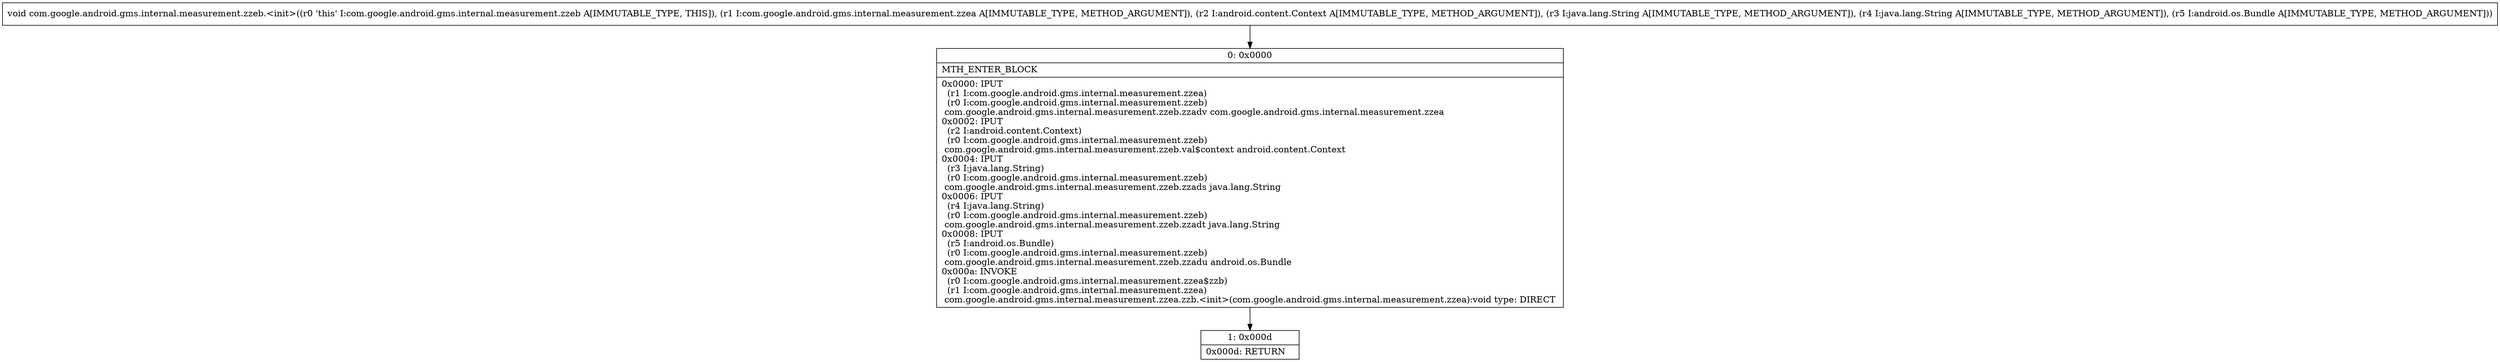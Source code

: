 digraph "CFG forcom.google.android.gms.internal.measurement.zzeb.\<init\>(Lcom\/google\/android\/gms\/internal\/measurement\/zzea;Landroid\/content\/Context;Ljava\/lang\/String;Ljava\/lang\/String;Landroid\/os\/Bundle;)V" {
Node_0 [shape=record,label="{0\:\ 0x0000|MTH_ENTER_BLOCK\l|0x0000: IPUT  \l  (r1 I:com.google.android.gms.internal.measurement.zzea)\l  (r0 I:com.google.android.gms.internal.measurement.zzeb)\l com.google.android.gms.internal.measurement.zzeb.zzadv com.google.android.gms.internal.measurement.zzea \l0x0002: IPUT  \l  (r2 I:android.content.Context)\l  (r0 I:com.google.android.gms.internal.measurement.zzeb)\l com.google.android.gms.internal.measurement.zzeb.val$context android.content.Context \l0x0004: IPUT  \l  (r3 I:java.lang.String)\l  (r0 I:com.google.android.gms.internal.measurement.zzeb)\l com.google.android.gms.internal.measurement.zzeb.zzads java.lang.String \l0x0006: IPUT  \l  (r4 I:java.lang.String)\l  (r0 I:com.google.android.gms.internal.measurement.zzeb)\l com.google.android.gms.internal.measurement.zzeb.zzadt java.lang.String \l0x0008: IPUT  \l  (r5 I:android.os.Bundle)\l  (r0 I:com.google.android.gms.internal.measurement.zzeb)\l com.google.android.gms.internal.measurement.zzeb.zzadu android.os.Bundle \l0x000a: INVOKE  \l  (r0 I:com.google.android.gms.internal.measurement.zzea$zzb)\l  (r1 I:com.google.android.gms.internal.measurement.zzea)\l com.google.android.gms.internal.measurement.zzea.zzb.\<init\>(com.google.android.gms.internal.measurement.zzea):void type: DIRECT \l}"];
Node_1 [shape=record,label="{1\:\ 0x000d|0x000d: RETURN   \l}"];
MethodNode[shape=record,label="{void com.google.android.gms.internal.measurement.zzeb.\<init\>((r0 'this' I:com.google.android.gms.internal.measurement.zzeb A[IMMUTABLE_TYPE, THIS]), (r1 I:com.google.android.gms.internal.measurement.zzea A[IMMUTABLE_TYPE, METHOD_ARGUMENT]), (r2 I:android.content.Context A[IMMUTABLE_TYPE, METHOD_ARGUMENT]), (r3 I:java.lang.String A[IMMUTABLE_TYPE, METHOD_ARGUMENT]), (r4 I:java.lang.String A[IMMUTABLE_TYPE, METHOD_ARGUMENT]), (r5 I:android.os.Bundle A[IMMUTABLE_TYPE, METHOD_ARGUMENT])) }"];
MethodNode -> Node_0;
Node_0 -> Node_1;
}

